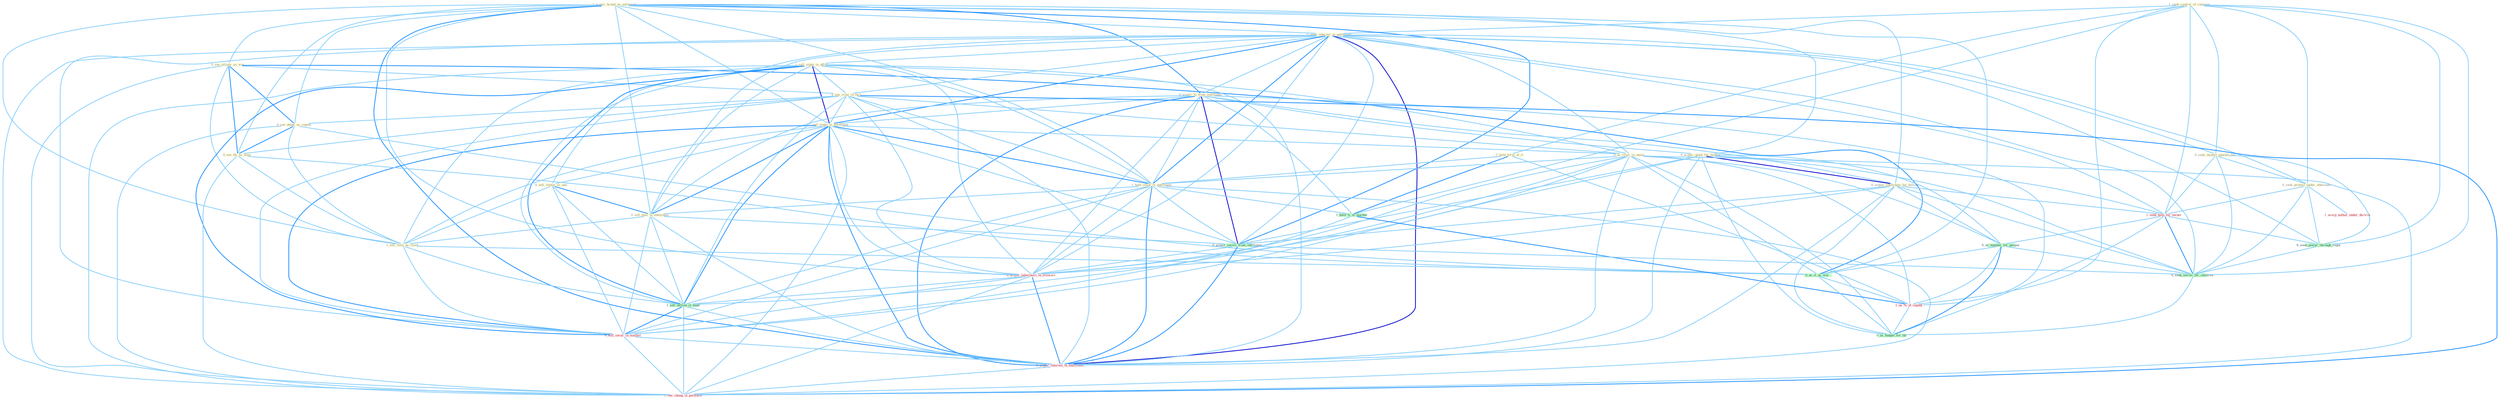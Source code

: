 Graph G{ 
    node
    [shape=polygon,style=filled,width=.5,height=.06,color="#BDFCC9",fixedsize=true,fontsize=4,
    fontcolor="#2f4f4f"];
    {node
    [color="#ffffe0", fontcolor="#8b7d6b"] "1_seek_control_of_compani " "1_acquir_brand_as_entitynam " "0_see_allianc_as_wai " "1_seek_interest_in_entitynam " "0_seek_injunct_against_bid " "1_sell_stake_in_affili " "0_acquir_%_from_entitynam " "0_acquir_giant_for_billion " "0_seek_protect_under_othernum " "0_acquir_entitynam_for_billion " "0_see_ironi_in_fact " "1_hold_form_of_it " "1_sell_stake_in_entitynam " "0_see_debat_as_repeat " "0_us_river_in_name " "0_see_thi_as_time " "0_sell_ventur_to_unit " "1_hold_stock_in_entitynam " "0_sell_busi_to_entitynam " "1_sell_item_as_clock "}
{node [color="#fff0f5", fontcolor="#b22222"] "1_seek_help_for_owner " "0_acquir_laboratori_in_transact " "1_usurp_author_under_doctrin " "1_us_%_of_capabl " "0_sell_secur_in_market " "1_acquir_interest_in_entitynam " "1_see_chang_in_portfolio "}
edge [color="#B0E2FF"];

	"1_seek_control_of_compani " -- "1_seek_interest_in_entitynam " [w="1", color="#87cefa" ];
	"1_seek_control_of_compani " -- "0_seek_injunct_against_bid " [w="1", color="#87cefa" ];
	"1_seek_control_of_compani " -- "0_seek_protect_under_othernum " [w="1", color="#87cefa" ];
	"1_seek_control_of_compani " -- "1_hold_form_of_it " [w="1", color="#87cefa" ];
	"1_seek_control_of_compani " -- "1_seek_help_for_owner " [w="1", color="#87cefa" ];
	"1_seek_control_of_compani " -- "1_hold_%_of_market " [w="1", color="#87cefa" ];
	"1_seek_control_of_compani " -- "0_seek_power_through_regul " [w="1", color="#87cefa" ];
	"1_seek_control_of_compani " -- "1_us_%_of_capabl " [w="1", color="#87cefa" ];
	"1_seek_control_of_compani " -- "0_seek_servic_for_children " [w="1", color="#87cefa" ];
	"1_acquir_brand_as_entitynam " -- "0_see_allianc_as_wai " [w="1", color="#87cefa" ];
	"1_acquir_brand_as_entitynam " -- "1_seek_interest_in_entitynam " [w="1", color="#87cefa" ];
	"1_acquir_brand_as_entitynam " -- "0_acquir_%_from_entitynam " [w="2", color="#1e90ff" , len=0.8];
	"1_acquir_brand_as_entitynam " -- "0_acquir_giant_for_billion " [w="1", color="#87cefa" ];
	"1_acquir_brand_as_entitynam " -- "0_acquir_entitynam_for_billion " [w="1", color="#87cefa" ];
	"1_acquir_brand_as_entitynam " -- "1_sell_stake_in_entitynam " [w="1", color="#87cefa" ];
	"1_acquir_brand_as_entitynam " -- "0_see_debat_as_repeat " [w="1", color="#87cefa" ];
	"1_acquir_brand_as_entitynam " -- "0_see_thi_as_time " [w="1", color="#87cefa" ];
	"1_acquir_brand_as_entitynam " -- "1_hold_stock_in_entitynam " [w="1", color="#87cefa" ];
	"1_acquir_brand_as_entitynam " -- "0_sell_busi_to_entitynam " [w="1", color="#87cefa" ];
	"1_acquir_brand_as_entitynam " -- "1_sell_item_as_clock " [w="1", color="#87cefa" ];
	"1_acquir_brand_as_entitynam " -- "0_acquir_servic_from_entitynam " [w="2", color="#1e90ff" , len=0.8];
	"1_acquir_brand_as_entitynam " -- "0_acquir_laboratori_in_transact " [w="1", color="#87cefa" ];
	"1_acquir_brand_as_entitynam " -- "0_us_it_as_wai " [w="1", color="#87cefa" ];
	"1_acquir_brand_as_entitynam " -- "1_acquir_interest_in_entitynam " [w="2", color="#1e90ff" , len=0.8];
	"0_see_allianc_as_wai " -- "0_see_ironi_in_fact " [w="1", color="#87cefa" ];
	"0_see_allianc_as_wai " -- "0_see_debat_as_repeat " [w="2", color="#1e90ff" , len=0.8];
	"0_see_allianc_as_wai " -- "0_see_thi_as_time " [w="2", color="#1e90ff" , len=0.8];
	"0_see_allianc_as_wai " -- "1_sell_item_as_clock " [w="1", color="#87cefa" ];
	"0_see_allianc_as_wai " -- "0_us_it_as_wai " [w="2", color="#1e90ff" , len=0.8];
	"0_see_allianc_as_wai " -- "1_see_chang_in_portfolio " [w="1", color="#87cefa" ];
	"1_seek_interest_in_entitynam " -- "0_seek_injunct_against_bid " [w="1", color="#87cefa" ];
	"1_seek_interest_in_entitynam " -- "1_sell_stake_in_affili " [w="1", color="#87cefa" ];
	"1_seek_interest_in_entitynam " -- "0_acquir_%_from_entitynam " [w="1", color="#87cefa" ];
	"1_seek_interest_in_entitynam " -- "0_seek_protect_under_othernum " [w="1", color="#87cefa" ];
	"1_seek_interest_in_entitynam " -- "0_see_ironi_in_fact " [w="1", color="#87cefa" ];
	"1_seek_interest_in_entitynam " -- "1_sell_stake_in_entitynam " [w="2", color="#1e90ff" , len=0.8];
	"1_seek_interest_in_entitynam " -- "0_us_river_in_name " [w="1", color="#87cefa" ];
	"1_seek_interest_in_entitynam " -- "1_hold_stock_in_entitynam " [w="2", color="#1e90ff" , len=0.8];
	"1_seek_interest_in_entitynam " -- "0_sell_busi_to_entitynam " [w="1", color="#87cefa" ];
	"1_seek_interest_in_entitynam " -- "1_seek_help_for_owner " [w="1", color="#87cefa" ];
	"1_seek_interest_in_entitynam " -- "0_acquir_servic_from_entitynam " [w="1", color="#87cefa" ];
	"1_seek_interest_in_entitynam " -- "0_seek_power_through_regul " [w="1", color="#87cefa" ];
	"1_seek_interest_in_entitynam " -- "0_acquir_laboratori_in_transact " [w="1", color="#87cefa" ];
	"1_seek_interest_in_entitynam " -- "1_sell_billion_in_bond " [w="1", color="#87cefa" ];
	"1_seek_interest_in_entitynam " -- "0_sell_secur_in_market " [w="1", color="#87cefa" ];
	"1_seek_interest_in_entitynam " -- "1_acquir_interest_in_entitynam " [w="3", color="#0000cd" , len=0.6];
	"1_seek_interest_in_entitynam " -- "0_seek_servic_for_children " [w="1", color="#87cefa" ];
	"1_seek_interest_in_entitynam " -- "1_see_chang_in_portfolio " [w="1", color="#87cefa" ];
	"0_seek_injunct_against_bid " -- "0_seek_protect_under_othernum " [w="1", color="#87cefa" ];
	"0_seek_injunct_against_bid " -- "1_seek_help_for_owner " [w="1", color="#87cefa" ];
	"0_seek_injunct_against_bid " -- "0_seek_power_through_regul " [w="1", color="#87cefa" ];
	"0_seek_injunct_against_bid " -- "0_seek_servic_for_children " [w="1", color="#87cefa" ];
	"1_sell_stake_in_affili " -- "0_see_ironi_in_fact " [w="1", color="#87cefa" ];
	"1_sell_stake_in_affili " -- "1_sell_stake_in_entitynam " [w="3", color="#0000cd" , len=0.6];
	"1_sell_stake_in_affili " -- "0_us_river_in_name " [w="1", color="#87cefa" ];
	"1_sell_stake_in_affili " -- "0_sell_ventur_to_unit " [w="1", color="#87cefa" ];
	"1_sell_stake_in_affili " -- "1_hold_stock_in_entitynam " [w="1", color="#87cefa" ];
	"1_sell_stake_in_affili " -- "0_sell_busi_to_entitynam " [w="1", color="#87cefa" ];
	"1_sell_stake_in_affili " -- "1_sell_item_as_clock " [w="1", color="#87cefa" ];
	"1_sell_stake_in_affili " -- "0_acquir_laboratori_in_transact " [w="1", color="#87cefa" ];
	"1_sell_stake_in_affili " -- "1_sell_billion_in_bond " [w="2", color="#1e90ff" , len=0.8];
	"1_sell_stake_in_affili " -- "0_sell_secur_in_market " [w="2", color="#1e90ff" , len=0.8];
	"1_sell_stake_in_affili " -- "1_acquir_interest_in_entitynam " [w="1", color="#87cefa" ];
	"1_sell_stake_in_affili " -- "1_see_chang_in_portfolio " [w="1", color="#87cefa" ];
	"0_acquir_%_from_entitynam " -- "0_acquir_giant_for_billion " [w="1", color="#87cefa" ];
	"0_acquir_%_from_entitynam " -- "0_acquir_entitynam_for_billion " [w="1", color="#87cefa" ];
	"0_acquir_%_from_entitynam " -- "1_sell_stake_in_entitynam " [w="1", color="#87cefa" ];
	"0_acquir_%_from_entitynam " -- "1_hold_stock_in_entitynam " [w="1", color="#87cefa" ];
	"0_acquir_%_from_entitynam " -- "0_sell_busi_to_entitynam " [w="1", color="#87cefa" ];
	"0_acquir_%_from_entitynam " -- "0_acquir_servic_from_entitynam " [w="3", color="#0000cd" , len=0.6];
	"0_acquir_%_from_entitynam " -- "1_hold_%_of_market " [w="1", color="#87cefa" ];
	"0_acquir_%_from_entitynam " -- "0_acquir_laboratori_in_transact " [w="1", color="#87cefa" ];
	"0_acquir_%_from_entitynam " -- "1_us_%_of_capabl " [w="1", color="#87cefa" ];
	"0_acquir_%_from_entitynam " -- "1_acquir_interest_in_entitynam " [w="2", color="#1e90ff" , len=0.8];
	"0_acquir_giant_for_billion " -- "0_acquir_entitynam_for_billion " [w="3", color="#0000cd" , len=0.6];
	"0_acquir_giant_for_billion " -- "1_seek_help_for_owner " [w="1", color="#87cefa" ];
	"0_acquir_giant_for_billion " -- "0_acquir_servic_from_entitynam " [w="1", color="#87cefa" ];
	"0_acquir_giant_for_billion " -- "0_us_number_for_purpos " [w="1", color="#87cefa" ];
	"0_acquir_giant_for_billion " -- "0_acquir_laboratori_in_transact " [w="1", color="#87cefa" ];
	"0_acquir_giant_for_billion " -- "1_acquir_interest_in_entitynam " [w="1", color="#87cefa" ];
	"0_acquir_giant_for_billion " -- "0_seek_servic_for_children " [w="1", color="#87cefa" ];
	"0_acquir_giant_for_billion " -- "0_us_budget_for_thi " [w="1", color="#87cefa" ];
	"0_seek_protect_under_othernum " -- "1_seek_help_for_owner " [w="1", color="#87cefa" ];
	"0_seek_protect_under_othernum " -- "0_seek_power_through_regul " [w="1", color="#87cefa" ];
	"0_seek_protect_under_othernum " -- "1_usurp_author_under_doctrin " [w="1", color="#87cefa" ];
	"0_seek_protect_under_othernum " -- "0_seek_servic_for_children " [w="1", color="#87cefa" ];
	"0_acquir_entitynam_for_billion " -- "1_seek_help_for_owner " [w="1", color="#87cefa" ];
	"0_acquir_entitynam_for_billion " -- "0_acquir_servic_from_entitynam " [w="1", color="#87cefa" ];
	"0_acquir_entitynam_for_billion " -- "0_us_number_for_purpos " [w="1", color="#87cefa" ];
	"0_acquir_entitynam_for_billion " -- "0_acquir_laboratori_in_transact " [w="1", color="#87cefa" ];
	"0_acquir_entitynam_for_billion " -- "1_acquir_interest_in_entitynam " [w="1", color="#87cefa" ];
	"0_acquir_entitynam_for_billion " -- "0_seek_servic_for_children " [w="1", color="#87cefa" ];
	"0_acquir_entitynam_for_billion " -- "0_us_budget_for_thi " [w="1", color="#87cefa" ];
	"0_see_ironi_in_fact " -- "1_sell_stake_in_entitynam " [w="1", color="#87cefa" ];
	"0_see_ironi_in_fact " -- "0_see_debat_as_repeat " [w="1", color="#87cefa" ];
	"0_see_ironi_in_fact " -- "0_us_river_in_name " [w="1", color="#87cefa" ];
	"0_see_ironi_in_fact " -- "0_see_thi_as_time " [w="1", color="#87cefa" ];
	"0_see_ironi_in_fact " -- "1_hold_stock_in_entitynam " [w="1", color="#87cefa" ];
	"0_see_ironi_in_fact " -- "0_acquir_laboratori_in_transact " [w="1", color="#87cefa" ];
	"0_see_ironi_in_fact " -- "1_sell_billion_in_bond " [w="1", color="#87cefa" ];
	"0_see_ironi_in_fact " -- "0_sell_secur_in_market " [w="1", color="#87cefa" ];
	"0_see_ironi_in_fact " -- "1_acquir_interest_in_entitynam " [w="1", color="#87cefa" ];
	"0_see_ironi_in_fact " -- "1_see_chang_in_portfolio " [w="2", color="#1e90ff" , len=0.8];
	"1_hold_form_of_it " -- "1_hold_stock_in_entitynam " [w="1", color="#87cefa" ];
	"1_hold_form_of_it " -- "1_hold_%_of_market " [w="2", color="#1e90ff" , len=0.8];
	"1_hold_form_of_it " -- "1_us_%_of_capabl " [w="1", color="#87cefa" ];
	"1_sell_stake_in_entitynam " -- "0_us_river_in_name " [w="1", color="#87cefa" ];
	"1_sell_stake_in_entitynam " -- "0_sell_ventur_to_unit " [w="1", color="#87cefa" ];
	"1_sell_stake_in_entitynam " -- "1_hold_stock_in_entitynam " [w="2", color="#1e90ff" , len=0.8];
	"1_sell_stake_in_entitynam " -- "0_sell_busi_to_entitynam " [w="2", color="#1e90ff" , len=0.8];
	"1_sell_stake_in_entitynam " -- "1_sell_item_as_clock " [w="1", color="#87cefa" ];
	"1_sell_stake_in_entitynam " -- "0_acquir_servic_from_entitynam " [w="1", color="#87cefa" ];
	"1_sell_stake_in_entitynam " -- "0_acquir_laboratori_in_transact " [w="1", color="#87cefa" ];
	"1_sell_stake_in_entitynam " -- "1_sell_billion_in_bond " [w="2", color="#1e90ff" , len=0.8];
	"1_sell_stake_in_entitynam " -- "0_sell_secur_in_market " [w="2", color="#1e90ff" , len=0.8];
	"1_sell_stake_in_entitynam " -- "1_acquir_interest_in_entitynam " [w="2", color="#1e90ff" , len=0.8];
	"1_sell_stake_in_entitynam " -- "1_see_chang_in_portfolio " [w="1", color="#87cefa" ];
	"0_see_debat_as_repeat " -- "0_see_thi_as_time " [w="2", color="#1e90ff" , len=0.8];
	"0_see_debat_as_repeat " -- "1_sell_item_as_clock " [w="1", color="#87cefa" ];
	"0_see_debat_as_repeat " -- "0_us_it_as_wai " [w="1", color="#87cefa" ];
	"0_see_debat_as_repeat " -- "1_see_chang_in_portfolio " [w="1", color="#87cefa" ];
	"0_us_river_in_name " -- "1_hold_stock_in_entitynam " [w="1", color="#87cefa" ];
	"0_us_river_in_name " -- "0_us_number_for_purpos " [w="1", color="#87cefa" ];
	"0_us_river_in_name " -- "0_acquir_laboratori_in_transact " [w="1", color="#87cefa" ];
	"0_us_river_in_name " -- "1_sell_billion_in_bond " [w="1", color="#87cefa" ];
	"0_us_river_in_name " -- "0_us_it_as_wai " [w="1", color="#87cefa" ];
	"0_us_river_in_name " -- "1_us_%_of_capabl " [w="1", color="#87cefa" ];
	"0_us_river_in_name " -- "0_sell_secur_in_market " [w="1", color="#87cefa" ];
	"0_us_river_in_name " -- "1_acquir_interest_in_entitynam " [w="1", color="#87cefa" ];
	"0_us_river_in_name " -- "1_see_chang_in_portfolio " [w="1", color="#87cefa" ];
	"0_us_river_in_name " -- "0_us_budget_for_thi " [w="1", color="#87cefa" ];
	"0_see_thi_as_time " -- "1_sell_item_as_clock " [w="1", color="#87cefa" ];
	"0_see_thi_as_time " -- "0_us_it_as_wai " [w="1", color="#87cefa" ];
	"0_see_thi_as_time " -- "1_see_chang_in_portfolio " [w="1", color="#87cefa" ];
	"0_sell_ventur_to_unit " -- "0_sell_busi_to_entitynam " [w="2", color="#1e90ff" , len=0.8];
	"0_sell_ventur_to_unit " -- "1_sell_item_as_clock " [w="1", color="#87cefa" ];
	"0_sell_ventur_to_unit " -- "1_sell_billion_in_bond " [w="1", color="#87cefa" ];
	"0_sell_ventur_to_unit " -- "0_sell_secur_in_market " [w="1", color="#87cefa" ];
	"1_hold_stock_in_entitynam " -- "0_sell_busi_to_entitynam " [w="1", color="#87cefa" ];
	"1_hold_stock_in_entitynam " -- "0_acquir_servic_from_entitynam " [w="1", color="#87cefa" ];
	"1_hold_stock_in_entitynam " -- "1_hold_%_of_market " [w="1", color="#87cefa" ];
	"1_hold_stock_in_entitynam " -- "0_acquir_laboratori_in_transact " [w="1", color="#87cefa" ];
	"1_hold_stock_in_entitynam " -- "1_sell_billion_in_bond " [w="1", color="#87cefa" ];
	"1_hold_stock_in_entitynam " -- "0_sell_secur_in_market " [w="1", color="#87cefa" ];
	"1_hold_stock_in_entitynam " -- "1_acquir_interest_in_entitynam " [w="2", color="#1e90ff" , len=0.8];
	"1_hold_stock_in_entitynam " -- "1_see_chang_in_portfolio " [w="1", color="#87cefa" ];
	"0_sell_busi_to_entitynam " -- "1_sell_item_as_clock " [w="1", color="#87cefa" ];
	"0_sell_busi_to_entitynam " -- "0_acquir_servic_from_entitynam " [w="1", color="#87cefa" ];
	"0_sell_busi_to_entitynam " -- "1_sell_billion_in_bond " [w="1", color="#87cefa" ];
	"0_sell_busi_to_entitynam " -- "0_sell_secur_in_market " [w="1", color="#87cefa" ];
	"0_sell_busi_to_entitynam " -- "1_acquir_interest_in_entitynam " [w="1", color="#87cefa" ];
	"1_sell_item_as_clock " -- "1_sell_billion_in_bond " [w="1", color="#87cefa" ];
	"1_sell_item_as_clock " -- "0_us_it_as_wai " [w="1", color="#87cefa" ];
	"1_sell_item_as_clock " -- "0_sell_secur_in_market " [w="1", color="#87cefa" ];
	"1_seek_help_for_owner " -- "0_seek_power_through_regul " [w="1", color="#87cefa" ];
	"1_seek_help_for_owner " -- "0_us_number_for_purpos " [w="1", color="#87cefa" ];
	"1_seek_help_for_owner " -- "0_seek_servic_for_children " [w="2", color="#1e90ff" , len=0.8];
	"1_seek_help_for_owner " -- "0_us_budget_for_thi " [w="1", color="#87cefa" ];
	"0_acquir_servic_from_entitynam " -- "0_acquir_laboratori_in_transact " [w="1", color="#87cefa" ];
	"0_acquir_servic_from_entitynam " -- "1_acquir_interest_in_entitynam " [w="2", color="#1e90ff" , len=0.8];
	"0_acquir_servic_from_entitynam " -- "0_seek_servic_for_children " [w="1", color="#87cefa" ];
	"1_hold_%_of_market " -- "1_us_%_of_capabl " [w="2", color="#1e90ff" , len=0.8];
	"1_hold_%_of_market " -- "0_sell_secur_in_market " [w="1", color="#87cefa" ];
	"0_seek_power_through_regul " -- "0_seek_servic_for_children " [w="1", color="#87cefa" ];
	"0_us_number_for_purpos " -- "0_us_it_as_wai " [w="1", color="#87cefa" ];
	"0_us_number_for_purpos " -- "1_us_%_of_capabl " [w="1", color="#87cefa" ];
	"0_us_number_for_purpos " -- "0_seek_servic_for_children " [w="1", color="#87cefa" ];
	"0_us_number_for_purpos " -- "0_us_budget_for_thi " [w="2", color="#1e90ff" , len=0.8];
	"0_acquir_laboratori_in_transact " -- "1_sell_billion_in_bond " [w="1", color="#87cefa" ];
	"0_acquir_laboratori_in_transact " -- "0_sell_secur_in_market " [w="1", color="#87cefa" ];
	"0_acquir_laboratori_in_transact " -- "1_acquir_interest_in_entitynam " [w="2", color="#1e90ff" , len=0.8];
	"0_acquir_laboratori_in_transact " -- "1_see_chang_in_portfolio " [w="1", color="#87cefa" ];
	"1_sell_billion_in_bond " -- "0_sell_secur_in_market " [w="2", color="#1e90ff" , len=0.8];
	"1_sell_billion_in_bond " -- "1_acquir_interest_in_entitynam " [w="1", color="#87cefa" ];
	"1_sell_billion_in_bond " -- "1_see_chang_in_portfolio " [w="1", color="#87cefa" ];
	"0_us_it_as_wai " -- "1_us_%_of_capabl " [w="1", color="#87cefa" ];
	"0_us_it_as_wai " -- "0_us_budget_for_thi " [w="1", color="#87cefa" ];
	"1_us_%_of_capabl " -- "0_us_budget_for_thi " [w="1", color="#87cefa" ];
	"0_sell_secur_in_market " -- "1_acquir_interest_in_entitynam " [w="1", color="#87cefa" ];
	"0_sell_secur_in_market " -- "1_see_chang_in_portfolio " [w="1", color="#87cefa" ];
	"1_acquir_interest_in_entitynam " -- "1_see_chang_in_portfolio " [w="1", color="#87cefa" ];
	"0_seek_servic_for_children " -- "0_us_budget_for_thi " [w="1", color="#87cefa" ];
}